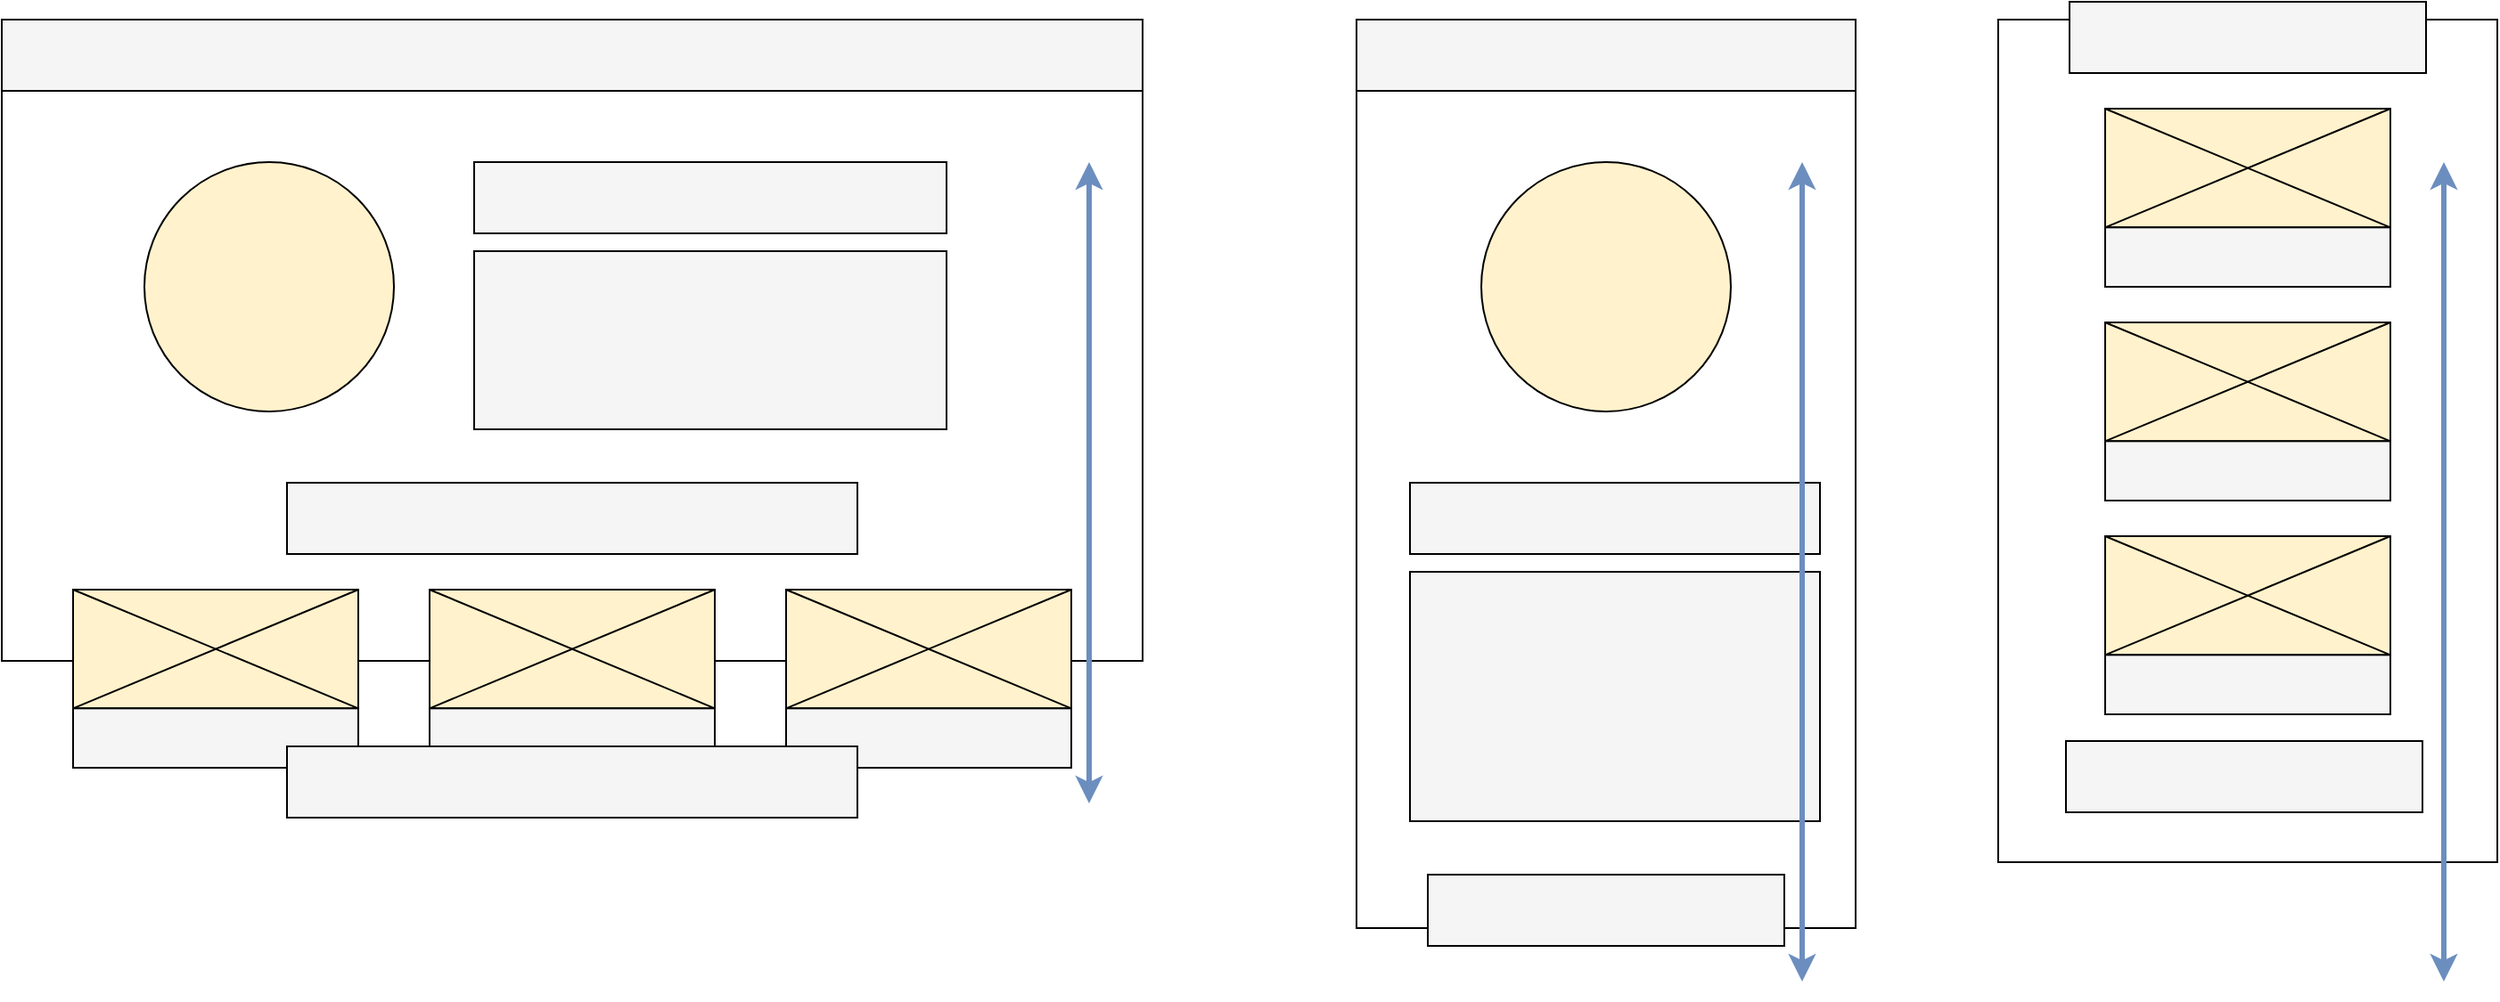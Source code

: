 <mxfile version="23.0.2" type="device" pages="4">
  <diagram name="Home" id="rgl8ufUij3wwAr2BmUFq">
    <mxGraphModel dx="1434" dy="836" grid="0" gridSize="10" guides="1" tooltips="1" connect="1" arrows="1" fold="1" page="0" pageScale="1" pageWidth="1169" pageHeight="827" math="0" shadow="0">
      <root>
        <mxCell id="0" />
        <mxCell id="1" parent="0" />
        <mxCell id="qqLGKBWdwm007KKXgvy--1" value="" style="rounded=0;whiteSpace=wrap;html=1;" vertex="1" parent="1">
          <mxGeometry x="80" y="40" width="640" height="360" as="geometry" />
        </mxCell>
        <mxCell id="qqLGKBWdwm007KKXgvy--6" value="" style="ellipse;whiteSpace=wrap;html=1;aspect=fixed;fillColor=#fff2cc;strokeColor=default;" vertex="1" parent="1">
          <mxGeometry x="160" y="120" width="140" height="140" as="geometry" />
        </mxCell>
        <mxCell id="qqLGKBWdwm007KKXgvy--8" value="" style="rounded=0;whiteSpace=wrap;html=1;fillColor=#f5f5f5;fontColor=#333333;strokeColor=default;" vertex="1" parent="1">
          <mxGeometry x="345" y="170" width="265" height="100" as="geometry" />
        </mxCell>
        <mxCell id="qqLGKBWdwm007KKXgvy--9" value="" style="rounded=0;whiteSpace=wrap;html=1;fillColor=#f5f5f5;fontColor=#333333;strokeColor=default;" vertex="1" parent="1">
          <mxGeometry x="345" y="120" width="265" height="40" as="geometry" />
        </mxCell>
        <mxCell id="qqLGKBWdwm007KKXgvy--15" value="" style="group" vertex="1" connectable="0" parent="1">
          <mxGeometry x="120" y="360" width="160" height="100" as="geometry" />
        </mxCell>
        <mxCell id="qqLGKBWdwm007KKXgvy--10" value="" style="group" vertex="1" connectable="0" parent="qqLGKBWdwm007KKXgvy--15">
          <mxGeometry width="160" height="66.667" as="geometry" />
        </mxCell>
        <mxCell id="qqLGKBWdwm007KKXgvy--11" value="" style="rounded=0;whiteSpace=wrap;html=1;fillColor=#fff2cc;strokeColor=default;" vertex="1" parent="qqLGKBWdwm007KKXgvy--10">
          <mxGeometry width="160" height="66.667" as="geometry" />
        </mxCell>
        <mxCell id="qqLGKBWdwm007KKXgvy--12" value="" style="endArrow=none;html=1;rounded=0;" edge="1" parent="qqLGKBWdwm007KKXgvy--10">
          <mxGeometry width="50" height="50" relative="1" as="geometry">
            <mxPoint y="66.667" as="sourcePoint" />
            <mxPoint x="160" as="targetPoint" />
          </mxGeometry>
        </mxCell>
        <mxCell id="qqLGKBWdwm007KKXgvy--13" value="" style="endArrow=none;html=1;rounded=0;" edge="1" parent="qqLGKBWdwm007KKXgvy--10">
          <mxGeometry width="50" height="50" relative="1" as="geometry">
            <mxPoint as="sourcePoint" />
            <mxPoint x="160" y="66.667" as="targetPoint" />
          </mxGeometry>
        </mxCell>
        <mxCell id="qqLGKBWdwm007KKXgvy--14" value="" style="rounded=0;whiteSpace=wrap;html=1;fillColor=#f5f5f5;fontColor=#333333;strokeColor=default;" vertex="1" parent="qqLGKBWdwm007KKXgvy--15">
          <mxGeometry y="66.667" width="160" height="33.333" as="geometry" />
        </mxCell>
        <mxCell id="qqLGKBWdwm007KKXgvy--16" value="" style="group" vertex="1" connectable="0" parent="1">
          <mxGeometry x="320" y="360" width="160" height="100" as="geometry" />
        </mxCell>
        <mxCell id="qqLGKBWdwm007KKXgvy--17" value="" style="group" vertex="1" connectable="0" parent="qqLGKBWdwm007KKXgvy--16">
          <mxGeometry width="160" height="66.667" as="geometry" />
        </mxCell>
        <mxCell id="qqLGKBWdwm007KKXgvy--18" value="" style="rounded=0;whiteSpace=wrap;html=1;fillColor=#fff2cc;strokeColor=default;" vertex="1" parent="qqLGKBWdwm007KKXgvy--17">
          <mxGeometry width="160" height="66.667" as="geometry" />
        </mxCell>
        <mxCell id="qqLGKBWdwm007KKXgvy--19" value="" style="endArrow=none;html=1;rounded=0;" edge="1" parent="qqLGKBWdwm007KKXgvy--17">
          <mxGeometry width="50" height="50" relative="1" as="geometry">
            <mxPoint y="66.667" as="sourcePoint" />
            <mxPoint x="160" as="targetPoint" />
          </mxGeometry>
        </mxCell>
        <mxCell id="qqLGKBWdwm007KKXgvy--20" value="" style="endArrow=none;html=1;rounded=0;" edge="1" parent="qqLGKBWdwm007KKXgvy--17">
          <mxGeometry width="50" height="50" relative="1" as="geometry">
            <mxPoint as="sourcePoint" />
            <mxPoint x="160" y="66.667" as="targetPoint" />
          </mxGeometry>
        </mxCell>
        <mxCell id="qqLGKBWdwm007KKXgvy--21" value="" style="rounded=0;whiteSpace=wrap;html=1;fillColor=#f5f5f5;fontColor=#333333;strokeColor=default;" vertex="1" parent="qqLGKBWdwm007KKXgvy--16">
          <mxGeometry y="66.667" width="160" height="33.333" as="geometry" />
        </mxCell>
        <mxCell id="qqLGKBWdwm007KKXgvy--22" value="" style="group" vertex="1" connectable="0" parent="1">
          <mxGeometry x="520" y="360" width="160" height="100" as="geometry" />
        </mxCell>
        <mxCell id="qqLGKBWdwm007KKXgvy--23" value="" style="group" vertex="1" connectable="0" parent="qqLGKBWdwm007KKXgvy--22">
          <mxGeometry width="160" height="66.667" as="geometry" />
        </mxCell>
        <mxCell id="qqLGKBWdwm007KKXgvy--24" value="" style="rounded=0;whiteSpace=wrap;html=1;fillColor=#fff2cc;strokeColor=default;" vertex="1" parent="qqLGKBWdwm007KKXgvy--23">
          <mxGeometry width="160" height="66.667" as="geometry" />
        </mxCell>
        <mxCell id="qqLGKBWdwm007KKXgvy--25" value="" style="endArrow=none;html=1;rounded=0;" edge="1" parent="qqLGKBWdwm007KKXgvy--23">
          <mxGeometry width="50" height="50" relative="1" as="geometry">
            <mxPoint y="66.667" as="sourcePoint" />
            <mxPoint x="160" as="targetPoint" />
          </mxGeometry>
        </mxCell>
        <mxCell id="qqLGKBWdwm007KKXgvy--26" value="" style="endArrow=none;html=1;rounded=0;" edge="1" parent="qqLGKBWdwm007KKXgvy--23">
          <mxGeometry width="50" height="50" relative="1" as="geometry">
            <mxPoint as="sourcePoint" />
            <mxPoint x="160" y="66.667" as="targetPoint" />
          </mxGeometry>
        </mxCell>
        <mxCell id="qqLGKBWdwm007KKXgvy--27" value="" style="rounded=0;whiteSpace=wrap;html=1;fillColor=#f5f5f5;fontColor=#333333;strokeColor=default;" vertex="1" parent="qqLGKBWdwm007KKXgvy--22">
          <mxGeometry y="66.667" width="160" height="33.333" as="geometry" />
        </mxCell>
        <mxCell id="qqLGKBWdwm007KKXgvy--28" value="" style="rounded=0;whiteSpace=wrap;html=1;fillColor=#f5f5f5;fontColor=#333333;strokeColor=default;" vertex="1" parent="1">
          <mxGeometry x="80" y="40" width="640" height="40" as="geometry" />
        </mxCell>
        <mxCell id="JnsY3XRmOZip7RWGj5CE-1" value="" style="rounded=0;whiteSpace=wrap;html=1;fillColor=#f5f5f5;fontColor=#333333;strokeColor=default;" vertex="1" parent="1">
          <mxGeometry x="840" y="40" width="280" height="40" as="geometry" />
        </mxCell>
        <mxCell id="JnsY3XRmOZip7RWGj5CE-2" value="" style="rounded=0;whiteSpace=wrap;html=1;" vertex="1" parent="1">
          <mxGeometry x="840" y="80" width="280" height="470" as="geometry" />
        </mxCell>
        <mxCell id="JnsY3XRmOZip7RWGj5CE-3" value="" style="ellipse;whiteSpace=wrap;html=1;aspect=fixed;fillColor=#fff2cc;strokeColor=default;" vertex="1" parent="1">
          <mxGeometry x="910" y="120" width="140" height="140" as="geometry" />
        </mxCell>
        <mxCell id="JnsY3XRmOZip7RWGj5CE-4" value="" style="rounded=0;whiteSpace=wrap;html=1;fillColor=#f5f5f5;fontColor=#333333;strokeColor=default;" vertex="1" parent="1">
          <mxGeometry x="870" y="350" width="230" height="140" as="geometry" />
        </mxCell>
        <mxCell id="JnsY3XRmOZip7RWGj5CE-5" value="" style="rounded=0;whiteSpace=wrap;html=1;fillColor=#f5f5f5;fontColor=#333333;strokeColor=default;" vertex="1" parent="1">
          <mxGeometry x="870" y="300" width="230" height="40" as="geometry" />
        </mxCell>
        <mxCell id="upsQFDcetkco1798Moxa-1" value="" style="rounded=0;whiteSpace=wrap;html=1;fillColor=#f5f5f5;fontColor=#333333;strokeColor=default;" vertex="1" parent="1">
          <mxGeometry x="240" y="300" width="320" height="40" as="geometry" />
        </mxCell>
        <mxCell id="cgk91giQgIbzmtQcjHrw-1" value="" style="rounded=0;whiteSpace=wrap;html=1;fillColor=#f5f5f5;fontColor=#333333;strokeColor=default;" vertex="1" parent="1">
          <mxGeometry x="880" y="520" width="200" height="40" as="geometry" />
        </mxCell>
        <mxCell id="cgk91giQgIbzmtQcjHrw-15" value="" style="rounded=0;whiteSpace=wrap;html=1;" vertex="1" parent="1">
          <mxGeometry x="1200" y="40" width="280" height="473" as="geometry" />
        </mxCell>
        <mxCell id="cgk91giQgIbzmtQcjHrw-20" value="" style="group" vertex="1" connectable="0" parent="1">
          <mxGeometry x="1260" y="90" width="160" height="100" as="geometry" />
        </mxCell>
        <mxCell id="cgk91giQgIbzmtQcjHrw-21" value="" style="group" vertex="1" connectable="0" parent="cgk91giQgIbzmtQcjHrw-20">
          <mxGeometry width="160" height="66.667" as="geometry" />
        </mxCell>
        <mxCell id="cgk91giQgIbzmtQcjHrw-22" value="" style="rounded=0;whiteSpace=wrap;html=1;fillColor=#fff2cc;strokeColor=default;" vertex="1" parent="cgk91giQgIbzmtQcjHrw-21">
          <mxGeometry width="160" height="66.667" as="geometry" />
        </mxCell>
        <mxCell id="cgk91giQgIbzmtQcjHrw-23" value="" style="endArrow=none;html=1;rounded=0;" edge="1" parent="cgk91giQgIbzmtQcjHrw-21">
          <mxGeometry width="50" height="50" relative="1" as="geometry">
            <mxPoint y="66.667" as="sourcePoint" />
            <mxPoint x="160" as="targetPoint" />
          </mxGeometry>
        </mxCell>
        <mxCell id="cgk91giQgIbzmtQcjHrw-24" value="" style="endArrow=none;html=1;rounded=0;" edge="1" parent="cgk91giQgIbzmtQcjHrw-21">
          <mxGeometry width="50" height="50" relative="1" as="geometry">
            <mxPoint as="sourcePoint" />
            <mxPoint x="160" y="66.667" as="targetPoint" />
          </mxGeometry>
        </mxCell>
        <mxCell id="cgk91giQgIbzmtQcjHrw-25" value="" style="rounded=0;whiteSpace=wrap;html=1;fillColor=#f5f5f5;fontColor=#333333;strokeColor=default;" vertex="1" parent="cgk91giQgIbzmtQcjHrw-20">
          <mxGeometry y="66.667" width="160" height="33.333" as="geometry" />
        </mxCell>
        <mxCell id="cgk91giQgIbzmtQcjHrw-26" value="" style="rounded=0;whiteSpace=wrap;html=1;fillColor=#f5f5f5;fontColor=#333333;strokeColor=default;" vertex="1" parent="1">
          <mxGeometry x="1240" y="30" width="200" height="40" as="geometry" />
        </mxCell>
        <mxCell id="cgk91giQgIbzmtQcjHrw-27" value="" style="group" vertex="1" connectable="0" parent="1">
          <mxGeometry x="1260" y="210" width="160" height="100" as="geometry" />
        </mxCell>
        <mxCell id="cgk91giQgIbzmtQcjHrw-28" value="" style="group" vertex="1" connectable="0" parent="cgk91giQgIbzmtQcjHrw-27">
          <mxGeometry width="160" height="66.667" as="geometry" />
        </mxCell>
        <mxCell id="cgk91giQgIbzmtQcjHrw-29" value="" style="rounded=0;whiteSpace=wrap;html=1;fillColor=#fff2cc;strokeColor=default;" vertex="1" parent="cgk91giQgIbzmtQcjHrw-28">
          <mxGeometry width="160" height="66.667" as="geometry" />
        </mxCell>
        <mxCell id="cgk91giQgIbzmtQcjHrw-30" value="" style="endArrow=none;html=1;rounded=0;" edge="1" parent="cgk91giQgIbzmtQcjHrw-28">
          <mxGeometry width="50" height="50" relative="1" as="geometry">
            <mxPoint y="66.667" as="sourcePoint" />
            <mxPoint x="160" as="targetPoint" />
          </mxGeometry>
        </mxCell>
        <mxCell id="cgk91giQgIbzmtQcjHrw-31" value="" style="endArrow=none;html=1;rounded=0;" edge="1" parent="cgk91giQgIbzmtQcjHrw-28">
          <mxGeometry width="50" height="50" relative="1" as="geometry">
            <mxPoint as="sourcePoint" />
            <mxPoint x="160" y="66.667" as="targetPoint" />
          </mxGeometry>
        </mxCell>
        <mxCell id="cgk91giQgIbzmtQcjHrw-32" value="" style="rounded=0;whiteSpace=wrap;html=1;fillColor=#f5f5f5;fontColor=#333333;strokeColor=default;" vertex="1" parent="cgk91giQgIbzmtQcjHrw-27">
          <mxGeometry y="66.667" width="160" height="33.333" as="geometry" />
        </mxCell>
        <mxCell id="cgk91giQgIbzmtQcjHrw-33" value="" style="group" vertex="1" connectable="0" parent="1">
          <mxGeometry x="1260" y="330" width="160" height="100" as="geometry" />
        </mxCell>
        <mxCell id="cgk91giQgIbzmtQcjHrw-34" value="" style="group" vertex="1" connectable="0" parent="cgk91giQgIbzmtQcjHrw-33">
          <mxGeometry width="160" height="66.667" as="geometry" />
        </mxCell>
        <mxCell id="cgk91giQgIbzmtQcjHrw-35" value="" style="rounded=0;whiteSpace=wrap;html=1;fillColor=#fff2cc;strokeColor=default;" vertex="1" parent="cgk91giQgIbzmtQcjHrw-34">
          <mxGeometry width="160" height="66.667" as="geometry" />
        </mxCell>
        <mxCell id="cgk91giQgIbzmtQcjHrw-36" value="" style="endArrow=none;html=1;rounded=0;" edge="1" parent="cgk91giQgIbzmtQcjHrw-34">
          <mxGeometry width="50" height="50" relative="1" as="geometry">
            <mxPoint y="66.667" as="sourcePoint" />
            <mxPoint x="160" as="targetPoint" />
          </mxGeometry>
        </mxCell>
        <mxCell id="cgk91giQgIbzmtQcjHrw-37" value="" style="endArrow=none;html=1;rounded=0;" edge="1" parent="cgk91giQgIbzmtQcjHrw-34">
          <mxGeometry width="50" height="50" relative="1" as="geometry">
            <mxPoint as="sourcePoint" />
            <mxPoint x="160" y="66.667" as="targetPoint" />
          </mxGeometry>
        </mxCell>
        <mxCell id="cgk91giQgIbzmtQcjHrw-38" value="" style="rounded=0;whiteSpace=wrap;html=1;fillColor=#f5f5f5;fontColor=#333333;strokeColor=default;" vertex="1" parent="cgk91giQgIbzmtQcjHrw-33">
          <mxGeometry y="66.667" width="160" height="33.333" as="geometry" />
        </mxCell>
        <mxCell id="cgk91giQgIbzmtQcjHrw-40" value="" style="endArrow=classic;startArrow=classic;html=1;rounded=0;fillColor=#dae8fc;strokeColor=#6c8ebf;strokeWidth=3;" edge="1" parent="1">
          <mxGeometry width="50" height="50" relative="1" as="geometry">
            <mxPoint x="1090" y="580" as="sourcePoint" />
            <mxPoint x="1090" y="120" as="targetPoint" />
          </mxGeometry>
        </mxCell>
        <mxCell id="cgk91giQgIbzmtQcjHrw-41" value="" style="endArrow=classic;startArrow=classic;html=1;rounded=0;fillColor=#dae8fc;strokeColor=#6c8ebf;strokeWidth=3;" edge="1" parent="1">
          <mxGeometry width="50" height="50" relative="1" as="geometry">
            <mxPoint x="1450" y="580" as="sourcePoint" />
            <mxPoint x="1450" y="120" as="targetPoint" />
          </mxGeometry>
        </mxCell>
        <mxCell id="cgk91giQgIbzmtQcjHrw-42" value="" style="endArrow=classic;startArrow=classic;html=1;rounded=0;fillColor=#dae8fc;strokeColor=#6c8ebf;strokeWidth=3;" edge="1" parent="1">
          <mxGeometry width="50" height="50" relative="1" as="geometry">
            <mxPoint x="690" y="480" as="sourcePoint" />
            <mxPoint x="690" y="120" as="targetPoint" />
          </mxGeometry>
        </mxCell>
        <mxCell id="RhrQ7w8OhS_4I2qzjwRi-1" value="" style="rounded=0;whiteSpace=wrap;html=1;fillColor=#f5f5f5;fontColor=#333333;strokeColor=default;" vertex="1" parent="1">
          <mxGeometry x="240" y="448" width="320" height="40" as="geometry" />
        </mxCell>
        <mxCell id="RhrQ7w8OhS_4I2qzjwRi-3" value="" style="rounded=0;whiteSpace=wrap;html=1;fillColor=#f5f5f5;fontColor=#333333;strokeColor=default;" vertex="1" parent="1">
          <mxGeometry x="1238" y="445" width="200" height="40" as="geometry" />
        </mxCell>
      </root>
    </mxGraphModel>
  </diagram>
  <diagram id="OV8vgC-9E3MYL21c3BR3" name="Projects">
    <mxGraphModel dx="1434" dy="836" grid="0" gridSize="10" guides="1" tooltips="1" connect="1" arrows="1" fold="1" page="1" pageScale="1" pageWidth="1169" pageHeight="827" math="0" shadow="0">
      <root>
        <mxCell id="0" />
        <mxCell id="1" parent="0" />
        <mxCell id="Wci3CiGm1xmGibPQf-Mp-1" value="" style="rounded=0;whiteSpace=wrap;html=1;" vertex="1" parent="1">
          <mxGeometry x="80" y="120" width="640" height="360" as="geometry" />
        </mxCell>
        <mxCell id="Wci3CiGm1xmGibPQf-Mp-23" value="" style="rounded=0;whiteSpace=wrap;html=1;fillColor=#f5f5f5;fontColor=#333333;strokeColor=default;" vertex="1" parent="1">
          <mxGeometry x="80" y="120" width="640" height="40" as="geometry" />
        </mxCell>
        <mxCell id="4gytuEafdw4eIJh5fJrU-1" value="" style="group" vertex="1" connectable="0" parent="1">
          <mxGeometry x="120" y="250" width="160" height="100" as="geometry" />
        </mxCell>
        <mxCell id="4gytuEafdw4eIJh5fJrU-2" value="" style="group" vertex="1" connectable="0" parent="4gytuEafdw4eIJh5fJrU-1">
          <mxGeometry width="160" height="66.667" as="geometry" />
        </mxCell>
        <mxCell id="4gytuEafdw4eIJh5fJrU-3" value="" style="rounded=0;whiteSpace=wrap;html=1;fillColor=#fff2cc;strokeColor=default;" vertex="1" parent="4gytuEafdw4eIJh5fJrU-2">
          <mxGeometry width="160" height="66.667" as="geometry" />
        </mxCell>
        <mxCell id="4gytuEafdw4eIJh5fJrU-4" value="" style="endArrow=none;html=1;rounded=0;" edge="1" parent="4gytuEafdw4eIJh5fJrU-2">
          <mxGeometry width="50" height="50" relative="1" as="geometry">
            <mxPoint y="66.667" as="sourcePoint" />
            <mxPoint x="160" as="targetPoint" />
          </mxGeometry>
        </mxCell>
        <mxCell id="4gytuEafdw4eIJh5fJrU-5" value="" style="endArrow=none;html=1;rounded=0;" edge="1" parent="4gytuEafdw4eIJh5fJrU-2">
          <mxGeometry width="50" height="50" relative="1" as="geometry">
            <mxPoint as="sourcePoint" />
            <mxPoint x="160" y="66.667" as="targetPoint" />
          </mxGeometry>
        </mxCell>
        <mxCell id="4gytuEafdw4eIJh5fJrU-6" value="" style="rounded=0;whiteSpace=wrap;html=1;fillColor=#f5f5f5;fontColor=#333333;strokeColor=default;" vertex="1" parent="4gytuEafdw4eIJh5fJrU-1">
          <mxGeometry y="66.667" width="160" height="33.333" as="geometry" />
        </mxCell>
        <mxCell id="4gytuEafdw4eIJh5fJrU-7" value="" style="group" vertex="1" connectable="0" parent="1">
          <mxGeometry x="320" y="250" width="160" height="100" as="geometry" />
        </mxCell>
        <mxCell id="4gytuEafdw4eIJh5fJrU-8" value="" style="group" vertex="1" connectable="0" parent="4gytuEafdw4eIJh5fJrU-7">
          <mxGeometry width="160" height="66.667" as="geometry" />
        </mxCell>
        <mxCell id="4gytuEafdw4eIJh5fJrU-9" value="" style="rounded=0;whiteSpace=wrap;html=1;fillColor=#fff2cc;strokeColor=default;" vertex="1" parent="4gytuEafdw4eIJh5fJrU-8">
          <mxGeometry width="160" height="66.667" as="geometry" />
        </mxCell>
        <mxCell id="4gytuEafdw4eIJh5fJrU-10" value="" style="endArrow=none;html=1;rounded=0;" edge="1" parent="4gytuEafdw4eIJh5fJrU-8">
          <mxGeometry width="50" height="50" relative="1" as="geometry">
            <mxPoint y="66.667" as="sourcePoint" />
            <mxPoint x="160" as="targetPoint" />
          </mxGeometry>
        </mxCell>
        <mxCell id="4gytuEafdw4eIJh5fJrU-11" value="" style="endArrow=none;html=1;rounded=0;" edge="1" parent="4gytuEafdw4eIJh5fJrU-8">
          <mxGeometry width="50" height="50" relative="1" as="geometry">
            <mxPoint as="sourcePoint" />
            <mxPoint x="160" y="66.667" as="targetPoint" />
          </mxGeometry>
        </mxCell>
        <mxCell id="4gytuEafdw4eIJh5fJrU-12" value="" style="rounded=0;whiteSpace=wrap;html=1;fillColor=#f5f5f5;fontColor=#333333;strokeColor=default;" vertex="1" parent="4gytuEafdw4eIJh5fJrU-7">
          <mxGeometry y="66.667" width="160" height="33.333" as="geometry" />
        </mxCell>
        <mxCell id="4gytuEafdw4eIJh5fJrU-13" value="" style="group" vertex="1" connectable="0" parent="1">
          <mxGeometry x="520" y="250" width="160" height="100" as="geometry" />
        </mxCell>
        <mxCell id="4gytuEafdw4eIJh5fJrU-14" value="" style="group" vertex="1" connectable="0" parent="4gytuEafdw4eIJh5fJrU-13">
          <mxGeometry width="160" height="66.667" as="geometry" />
        </mxCell>
        <mxCell id="4gytuEafdw4eIJh5fJrU-15" value="" style="rounded=0;whiteSpace=wrap;html=1;fillColor=#fff2cc;strokeColor=default;" vertex="1" parent="4gytuEafdw4eIJh5fJrU-14">
          <mxGeometry width="160" height="66.667" as="geometry" />
        </mxCell>
        <mxCell id="4gytuEafdw4eIJh5fJrU-16" value="" style="endArrow=none;html=1;rounded=0;" edge="1" parent="4gytuEafdw4eIJh5fJrU-14">
          <mxGeometry width="50" height="50" relative="1" as="geometry">
            <mxPoint y="66.667" as="sourcePoint" />
            <mxPoint x="160" as="targetPoint" />
          </mxGeometry>
        </mxCell>
        <mxCell id="4gytuEafdw4eIJh5fJrU-17" value="" style="endArrow=none;html=1;rounded=0;" edge="1" parent="4gytuEafdw4eIJh5fJrU-14">
          <mxGeometry width="50" height="50" relative="1" as="geometry">
            <mxPoint as="sourcePoint" />
            <mxPoint x="160" y="66.667" as="targetPoint" />
          </mxGeometry>
        </mxCell>
        <mxCell id="4gytuEafdw4eIJh5fJrU-18" value="" style="rounded=0;whiteSpace=wrap;html=1;fillColor=#f5f5f5;fontColor=#333333;strokeColor=default;" vertex="1" parent="4gytuEafdw4eIJh5fJrU-13">
          <mxGeometry y="66.667" width="160" height="33.333" as="geometry" />
        </mxCell>
        <mxCell id="4gytuEafdw4eIJh5fJrU-19" value="" style="group" vertex="1" connectable="0" parent="1">
          <mxGeometry x="120" y="390" width="160" height="100" as="geometry" />
        </mxCell>
        <mxCell id="4gytuEafdw4eIJh5fJrU-20" value="" style="group" vertex="1" connectable="0" parent="4gytuEafdw4eIJh5fJrU-19">
          <mxGeometry width="160" height="66.667" as="geometry" />
        </mxCell>
        <mxCell id="4gytuEafdw4eIJh5fJrU-21" value="" style="rounded=0;whiteSpace=wrap;html=1;fillColor=#fff2cc;strokeColor=default;" vertex="1" parent="4gytuEafdw4eIJh5fJrU-20">
          <mxGeometry width="160" height="66.667" as="geometry" />
        </mxCell>
        <mxCell id="4gytuEafdw4eIJh5fJrU-22" value="" style="endArrow=none;html=1;rounded=0;" edge="1" parent="4gytuEafdw4eIJh5fJrU-20">
          <mxGeometry width="50" height="50" relative="1" as="geometry">
            <mxPoint y="66.667" as="sourcePoint" />
            <mxPoint x="160" as="targetPoint" />
          </mxGeometry>
        </mxCell>
        <mxCell id="4gytuEafdw4eIJh5fJrU-23" value="" style="endArrow=none;html=1;rounded=0;" edge="1" parent="4gytuEafdw4eIJh5fJrU-20">
          <mxGeometry width="50" height="50" relative="1" as="geometry">
            <mxPoint as="sourcePoint" />
            <mxPoint x="160" y="66.667" as="targetPoint" />
          </mxGeometry>
        </mxCell>
        <mxCell id="4gytuEafdw4eIJh5fJrU-24" value="" style="rounded=0;whiteSpace=wrap;html=1;fillColor=#f5f5f5;fontColor=#333333;strokeColor=default;" vertex="1" parent="4gytuEafdw4eIJh5fJrU-19">
          <mxGeometry y="66.667" width="160" height="33.333" as="geometry" />
        </mxCell>
        <mxCell id="4gytuEafdw4eIJh5fJrU-25" value="" style="group" vertex="1" connectable="0" parent="1">
          <mxGeometry x="320" y="390" width="160" height="100" as="geometry" />
        </mxCell>
        <mxCell id="4gytuEafdw4eIJh5fJrU-26" value="" style="group" vertex="1" connectable="0" parent="4gytuEafdw4eIJh5fJrU-25">
          <mxGeometry width="160" height="66.667" as="geometry" />
        </mxCell>
        <mxCell id="4gytuEafdw4eIJh5fJrU-27" value="" style="rounded=0;whiteSpace=wrap;html=1;fillColor=#fff2cc;strokeColor=default;" vertex="1" parent="4gytuEafdw4eIJh5fJrU-26">
          <mxGeometry width="160" height="66.667" as="geometry" />
        </mxCell>
        <mxCell id="4gytuEafdw4eIJh5fJrU-28" value="" style="endArrow=none;html=1;rounded=0;" edge="1" parent="4gytuEafdw4eIJh5fJrU-26">
          <mxGeometry width="50" height="50" relative="1" as="geometry">
            <mxPoint y="66.667" as="sourcePoint" />
            <mxPoint x="160" as="targetPoint" />
          </mxGeometry>
        </mxCell>
        <mxCell id="4gytuEafdw4eIJh5fJrU-29" value="" style="endArrow=none;html=1;rounded=0;" edge="1" parent="4gytuEafdw4eIJh5fJrU-26">
          <mxGeometry width="50" height="50" relative="1" as="geometry">
            <mxPoint as="sourcePoint" />
            <mxPoint x="160" y="66.667" as="targetPoint" />
          </mxGeometry>
        </mxCell>
        <mxCell id="4gytuEafdw4eIJh5fJrU-30" value="" style="rounded=0;whiteSpace=wrap;html=1;fillColor=#f5f5f5;fontColor=#333333;strokeColor=default;" vertex="1" parent="4gytuEafdw4eIJh5fJrU-25">
          <mxGeometry y="66.667" width="160" height="33.333" as="geometry" />
        </mxCell>
        <mxCell id="4gytuEafdw4eIJh5fJrU-31" value="" style="group" vertex="1" connectable="0" parent="1">
          <mxGeometry x="520" y="390" width="160" height="100" as="geometry" />
        </mxCell>
        <mxCell id="4gytuEafdw4eIJh5fJrU-32" value="" style="group" vertex="1" connectable="0" parent="4gytuEafdw4eIJh5fJrU-31">
          <mxGeometry width="160" height="66.667" as="geometry" />
        </mxCell>
        <mxCell id="4gytuEafdw4eIJh5fJrU-33" value="" style="rounded=0;whiteSpace=wrap;html=1;fillColor=#fff2cc;strokeColor=default;" vertex="1" parent="4gytuEafdw4eIJh5fJrU-32">
          <mxGeometry width="160" height="66.667" as="geometry" />
        </mxCell>
        <mxCell id="4gytuEafdw4eIJh5fJrU-34" value="" style="endArrow=none;html=1;rounded=0;" edge="1" parent="4gytuEafdw4eIJh5fJrU-32">
          <mxGeometry width="50" height="50" relative="1" as="geometry">
            <mxPoint y="66.667" as="sourcePoint" />
            <mxPoint x="160" as="targetPoint" />
          </mxGeometry>
        </mxCell>
        <mxCell id="4gytuEafdw4eIJh5fJrU-35" value="" style="endArrow=none;html=1;rounded=0;" edge="1" parent="4gytuEafdw4eIJh5fJrU-32">
          <mxGeometry width="50" height="50" relative="1" as="geometry">
            <mxPoint as="sourcePoint" />
            <mxPoint x="160" y="66.667" as="targetPoint" />
          </mxGeometry>
        </mxCell>
        <mxCell id="4gytuEafdw4eIJh5fJrU-36" value="" style="rounded=0;whiteSpace=wrap;html=1;fillColor=#f5f5f5;fontColor=#333333;strokeColor=default;" vertex="1" parent="4gytuEafdw4eIJh5fJrU-31">
          <mxGeometry y="66.667" width="160" height="33.333" as="geometry" />
        </mxCell>
        <mxCell id="4gytuEafdw4eIJh5fJrU-37" value="" style="rounded=0;whiteSpace=wrap;html=1;fillColor=#f5f5f5;fontColor=#333333;strokeColor=default;" vertex="1" parent="1">
          <mxGeometry x="240" y="180" width="320" height="40" as="geometry" />
        </mxCell>
        <mxCell id="PU-30czxZWV6hY45WK5M-1" value="" style="endArrow=classic;startArrow=classic;html=1;rounded=0;fillColor=#dae8fc;strokeColor=#6c8ebf;strokeWidth=3;" edge="1" parent="1">
          <mxGeometry width="50" height="50" relative="1" as="geometry">
            <mxPoint x="690" y="520" as="sourcePoint" />
            <mxPoint x="690" y="180" as="targetPoint" />
          </mxGeometry>
        </mxCell>
        <mxCell id="s9hv3354p3Cu9Nluo98H-1" value="" style="rounded=0;whiteSpace=wrap;html=1;fillColor=#f5f5f5;fontColor=#333333;strokeColor=default;" vertex="1" parent="1">
          <mxGeometry x="840" y="120" width="280" height="40" as="geometry" />
        </mxCell>
        <mxCell id="s9hv3354p3Cu9Nluo98H-2" value="" style="rounded=0;whiteSpace=wrap;html=1;" vertex="1" parent="1">
          <mxGeometry x="840" y="160" width="280" height="470" as="geometry" />
        </mxCell>
        <mxCell id="s9hv3354p3Cu9Nluo98H-6" value="" style="rounded=0;whiteSpace=wrap;html=1;fillColor=#f5f5f5;fontColor=#333333;strokeColor=default;" vertex="1" parent="1">
          <mxGeometry x="880" y="190" width="200" height="40" as="geometry" />
        </mxCell>
        <mxCell id="s9hv3354p3Cu9Nluo98H-27" value="" style="endArrow=classic;startArrow=classic;html=1;rounded=0;fillColor=#dae8fc;strokeColor=#6c8ebf;strokeWidth=3;" edge="1" parent="1">
          <mxGeometry width="50" height="50" relative="1" as="geometry">
            <mxPoint x="1090" y="660" as="sourcePoint" />
            <mxPoint x="1090" y="200" as="targetPoint" />
          </mxGeometry>
        </mxCell>
        <mxCell id="s9hv3354p3Cu9Nluo98H-29" value="" style="group" vertex="1" connectable="0" parent="1">
          <mxGeometry x="900" y="250" width="160" height="100" as="geometry" />
        </mxCell>
        <mxCell id="s9hv3354p3Cu9Nluo98H-30" value="" style="group" vertex="1" connectable="0" parent="s9hv3354p3Cu9Nluo98H-29">
          <mxGeometry width="160" height="66.667" as="geometry" />
        </mxCell>
        <mxCell id="s9hv3354p3Cu9Nluo98H-31" value="" style="rounded=0;whiteSpace=wrap;html=1;fillColor=#fff2cc;strokeColor=default;" vertex="1" parent="s9hv3354p3Cu9Nluo98H-30">
          <mxGeometry width="160" height="66.667" as="geometry" />
        </mxCell>
        <mxCell id="s9hv3354p3Cu9Nluo98H-32" value="" style="endArrow=none;html=1;rounded=0;" edge="1" parent="s9hv3354p3Cu9Nluo98H-30">
          <mxGeometry width="50" height="50" relative="1" as="geometry">
            <mxPoint y="66.667" as="sourcePoint" />
            <mxPoint x="160" as="targetPoint" />
          </mxGeometry>
        </mxCell>
        <mxCell id="s9hv3354p3Cu9Nluo98H-33" value="" style="endArrow=none;html=1;rounded=0;" edge="1" parent="s9hv3354p3Cu9Nluo98H-30">
          <mxGeometry width="50" height="50" relative="1" as="geometry">
            <mxPoint as="sourcePoint" />
            <mxPoint x="160" y="66.667" as="targetPoint" />
          </mxGeometry>
        </mxCell>
        <mxCell id="s9hv3354p3Cu9Nluo98H-34" value="" style="rounded=0;whiteSpace=wrap;html=1;fillColor=#f5f5f5;fontColor=#333333;strokeColor=default;" vertex="1" parent="s9hv3354p3Cu9Nluo98H-29">
          <mxGeometry y="66.667" width="160" height="33.333" as="geometry" />
        </mxCell>
        <mxCell id="s9hv3354p3Cu9Nluo98H-35" value="" style="group" vertex="1" connectable="0" parent="1">
          <mxGeometry x="900" y="370" width="160" height="100" as="geometry" />
        </mxCell>
        <mxCell id="s9hv3354p3Cu9Nluo98H-36" value="" style="group" vertex="1" connectable="0" parent="s9hv3354p3Cu9Nluo98H-35">
          <mxGeometry width="160" height="66.667" as="geometry" />
        </mxCell>
        <mxCell id="s9hv3354p3Cu9Nluo98H-37" value="" style="rounded=0;whiteSpace=wrap;html=1;fillColor=#fff2cc;strokeColor=default;" vertex="1" parent="s9hv3354p3Cu9Nluo98H-36">
          <mxGeometry width="160" height="66.667" as="geometry" />
        </mxCell>
        <mxCell id="s9hv3354p3Cu9Nluo98H-38" value="" style="endArrow=none;html=1;rounded=0;" edge="1" parent="s9hv3354p3Cu9Nluo98H-36">
          <mxGeometry width="50" height="50" relative="1" as="geometry">
            <mxPoint y="66.667" as="sourcePoint" />
            <mxPoint x="160" as="targetPoint" />
          </mxGeometry>
        </mxCell>
        <mxCell id="s9hv3354p3Cu9Nluo98H-39" value="" style="endArrow=none;html=1;rounded=0;" edge="1" parent="s9hv3354p3Cu9Nluo98H-36">
          <mxGeometry width="50" height="50" relative="1" as="geometry">
            <mxPoint as="sourcePoint" />
            <mxPoint x="160" y="66.667" as="targetPoint" />
          </mxGeometry>
        </mxCell>
        <mxCell id="s9hv3354p3Cu9Nluo98H-40" value="" style="rounded=0;whiteSpace=wrap;html=1;fillColor=#f5f5f5;fontColor=#333333;strokeColor=default;" vertex="1" parent="s9hv3354p3Cu9Nluo98H-35">
          <mxGeometry y="66.667" width="160" height="33.333" as="geometry" />
        </mxCell>
        <mxCell id="s9hv3354p3Cu9Nluo98H-41" value="" style="group" vertex="1" connectable="0" parent="1">
          <mxGeometry x="900" y="490" width="160" height="100" as="geometry" />
        </mxCell>
        <mxCell id="s9hv3354p3Cu9Nluo98H-42" value="" style="group" vertex="1" connectable="0" parent="s9hv3354p3Cu9Nluo98H-41">
          <mxGeometry width="160" height="66.667" as="geometry" />
        </mxCell>
        <mxCell id="s9hv3354p3Cu9Nluo98H-43" value="" style="rounded=0;whiteSpace=wrap;html=1;fillColor=#fff2cc;strokeColor=default;" vertex="1" parent="s9hv3354p3Cu9Nluo98H-42">
          <mxGeometry width="160" height="66.667" as="geometry" />
        </mxCell>
        <mxCell id="s9hv3354p3Cu9Nluo98H-44" value="" style="endArrow=none;html=1;rounded=0;" edge="1" parent="s9hv3354p3Cu9Nluo98H-42">
          <mxGeometry width="50" height="50" relative="1" as="geometry">
            <mxPoint y="66.667" as="sourcePoint" />
            <mxPoint x="160" as="targetPoint" />
          </mxGeometry>
        </mxCell>
        <mxCell id="s9hv3354p3Cu9Nluo98H-45" value="" style="endArrow=none;html=1;rounded=0;" edge="1" parent="s9hv3354p3Cu9Nluo98H-42">
          <mxGeometry width="50" height="50" relative="1" as="geometry">
            <mxPoint as="sourcePoint" />
            <mxPoint x="160" y="66.667" as="targetPoint" />
          </mxGeometry>
        </mxCell>
        <mxCell id="s9hv3354p3Cu9Nluo98H-46" value="" style="rounded=0;whiteSpace=wrap;html=1;fillColor=#f5f5f5;fontColor=#333333;strokeColor=default;" vertex="1" parent="s9hv3354p3Cu9Nluo98H-41">
          <mxGeometry y="66.667" width="160" height="33.333" as="geometry" />
        </mxCell>
        <mxCell id="s9hv3354p3Cu9Nluo98H-48" value="" style="group" vertex="1" connectable="0" parent="1">
          <mxGeometry x="900" y="610" width="160" height="100" as="geometry" />
        </mxCell>
        <mxCell id="s9hv3354p3Cu9Nluo98H-49" value="" style="group" vertex="1" connectable="0" parent="s9hv3354p3Cu9Nluo98H-48">
          <mxGeometry width="160" height="66.667" as="geometry" />
        </mxCell>
        <mxCell id="s9hv3354p3Cu9Nluo98H-50" value="" style="rounded=0;whiteSpace=wrap;html=1;fillColor=#fff2cc;strokeColor=default;" vertex="1" parent="s9hv3354p3Cu9Nluo98H-49">
          <mxGeometry width="160" height="66.667" as="geometry" />
        </mxCell>
        <mxCell id="s9hv3354p3Cu9Nluo98H-51" value="" style="endArrow=none;html=1;rounded=0;" edge="1" parent="s9hv3354p3Cu9Nluo98H-49">
          <mxGeometry width="50" height="50" relative="1" as="geometry">
            <mxPoint y="66.667" as="sourcePoint" />
            <mxPoint x="160" as="targetPoint" />
          </mxGeometry>
        </mxCell>
        <mxCell id="s9hv3354p3Cu9Nluo98H-52" value="" style="endArrow=none;html=1;rounded=0;" edge="1" parent="s9hv3354p3Cu9Nluo98H-49">
          <mxGeometry width="50" height="50" relative="1" as="geometry">
            <mxPoint as="sourcePoint" />
            <mxPoint x="160" y="66.667" as="targetPoint" />
          </mxGeometry>
        </mxCell>
        <mxCell id="s9hv3354p3Cu9Nluo98H-53" value="" style="rounded=0;whiteSpace=wrap;html=1;fillColor=#f5f5f5;fontColor=#333333;strokeColor=default;" vertex="1" parent="s9hv3354p3Cu9Nluo98H-48">
          <mxGeometry y="66.667" width="160" height="33.333" as="geometry" />
        </mxCell>
      </root>
    </mxGraphModel>
  </diagram>
  <diagram id="g-hUSwDCYcYAp4xhx11g" name="ProjectPage">
    <mxGraphModel dx="1434" dy="836" grid="0" gridSize="10" guides="1" tooltips="1" connect="1" arrows="1" fold="1" page="1" pageScale="1" pageWidth="1169" pageHeight="827" math="0" shadow="0">
      <root>
        <mxCell id="0" />
        <mxCell id="1" parent="0" />
        <mxCell id="xe9CzU4x-UxWGMqiIaLn-1" value="" style="rounded=0;whiteSpace=wrap;html=1;" vertex="1" parent="1">
          <mxGeometry x="80" y="40" width="640" height="530" as="geometry" />
        </mxCell>
        <mxCell id="xe9CzU4x-UxWGMqiIaLn-3" value="" style="rounded=0;whiteSpace=wrap;html=1;fillColor=#f5f5f5;fontColor=#333333;strokeColor=default;" vertex="1" parent="1">
          <mxGeometry x="130" y="180" width="460" height="100" as="geometry" />
        </mxCell>
        <mxCell id="xe9CzU4x-UxWGMqiIaLn-4" value="" style="rounded=0;whiteSpace=wrap;html=1;fillColor=#f5f5f5;fontColor=#333333;strokeColor=default;" vertex="1" parent="1">
          <mxGeometry x="130" y="120" width="265" height="40" as="geometry" />
        </mxCell>
        <mxCell id="xe9CzU4x-UxWGMqiIaLn-23" value="" style="rounded=0;whiteSpace=wrap;html=1;fillColor=#f5f5f5;fontColor=#333333;strokeColor=default;" vertex="1" parent="1">
          <mxGeometry x="80" y="40" width="640" height="40" as="geometry" />
        </mxCell>
        <mxCell id="Vk7-_-ntPsNYLx4VJYSH-1" value="" style="group" vertex="1" connectable="0" parent="1">
          <mxGeometry x="200" y="300" width="320" height="120" as="geometry" />
        </mxCell>
        <mxCell id="Vk7-_-ntPsNYLx4VJYSH-2" value="" style="rounded=0;whiteSpace=wrap;html=1;fillColor=#fff2cc;strokeColor=default;" vertex="1" parent="Vk7-_-ntPsNYLx4VJYSH-1">
          <mxGeometry width="320" height="120" as="geometry" />
        </mxCell>
        <mxCell id="Vk7-_-ntPsNYLx4VJYSH-3" value="" style="endArrow=none;html=1;rounded=0;" edge="1" parent="Vk7-_-ntPsNYLx4VJYSH-1">
          <mxGeometry width="50" height="50" relative="1" as="geometry">
            <mxPoint y="120" as="sourcePoint" />
            <mxPoint x="320" as="targetPoint" />
          </mxGeometry>
        </mxCell>
        <mxCell id="Vk7-_-ntPsNYLx4VJYSH-4" value="" style="endArrow=none;html=1;rounded=0;" edge="1" parent="Vk7-_-ntPsNYLx4VJYSH-1">
          <mxGeometry width="50" height="50" relative="1" as="geometry">
            <mxPoint as="sourcePoint" />
            <mxPoint x="320" y="120" as="targetPoint" />
          </mxGeometry>
        </mxCell>
        <mxCell id="Vk7-_-ntPsNYLx4VJYSH-5" value="" style="rounded=0;whiteSpace=wrap;html=1;fillColor=#f5f5f5;fontColor=#333333;strokeColor=default;" vertex="1" parent="1">
          <mxGeometry x="130" y="440" width="460" height="100" as="geometry" />
        </mxCell>
        <mxCell id="6BVbcKOJkTsLHvesrFBK-1" value="" style="endArrow=classic;startArrow=classic;html=1;rounded=0;fillColor=#dae8fc;strokeColor=#6c8ebf;strokeWidth=3;" edge="1" parent="1">
          <mxGeometry width="50" height="50" relative="1" as="geometry">
            <mxPoint x="690" y="600" as="sourcePoint" />
            <mxPoint x="690" y="120" as="targetPoint" />
          </mxGeometry>
        </mxCell>
        <mxCell id="tcXCZQ8SVeSW6xJFDNLB-1" value="" style="rounded=0;whiteSpace=wrap;html=1;fillColor=#f5f5f5;fontColor=#333333;strokeColor=default;" vertex="1" parent="1">
          <mxGeometry x="840" y="40" width="280" height="40" as="geometry" />
        </mxCell>
        <mxCell id="tcXCZQ8SVeSW6xJFDNLB-2" value="" style="rounded=0;whiteSpace=wrap;html=1;" vertex="1" parent="1">
          <mxGeometry x="840" y="80" width="280" height="470" as="geometry" />
        </mxCell>
        <mxCell id="tcXCZQ8SVeSW6xJFDNLB-3" value="" style="rounded=0;whiteSpace=wrap;html=1;fillColor=#f5f5f5;fontColor=#333333;strokeColor=default;" vertex="1" parent="1">
          <mxGeometry x="880" y="110" width="200" height="40" as="geometry" />
        </mxCell>
        <mxCell id="tcXCZQ8SVeSW6xJFDNLB-4" value="" style="endArrow=classic;startArrow=classic;html=1;rounded=0;fillColor=#dae8fc;strokeColor=#6c8ebf;strokeWidth=3;" edge="1" parent="1">
          <mxGeometry width="50" height="50" relative="1" as="geometry">
            <mxPoint x="1090" y="580" as="sourcePoint" />
            <mxPoint x="1090" y="120" as="targetPoint" />
          </mxGeometry>
        </mxCell>
        <mxCell id="tcXCZQ8SVeSW6xJFDNLB-29" value="" style="rounded=0;whiteSpace=wrap;html=1;fillColor=#f5f5f5;fontColor=#333333;strokeColor=default;" vertex="1" parent="1">
          <mxGeometry x="880" y="170" width="200" height="150" as="geometry" />
        </mxCell>
        <mxCell id="tcXCZQ8SVeSW6xJFDNLB-30" value="" style="group" vertex="1" connectable="0" parent="1">
          <mxGeometry x="880" y="340" width="200" height="110" as="geometry" />
        </mxCell>
        <mxCell id="tcXCZQ8SVeSW6xJFDNLB-31" value="" style="rounded=0;whiteSpace=wrap;html=1;fillColor=#fff2cc;strokeColor=default;" vertex="1" parent="tcXCZQ8SVeSW6xJFDNLB-30">
          <mxGeometry width="200" height="110" as="geometry" />
        </mxCell>
        <mxCell id="tcXCZQ8SVeSW6xJFDNLB-32" value="" style="endArrow=none;html=1;rounded=0;" edge="1" parent="tcXCZQ8SVeSW6xJFDNLB-30">
          <mxGeometry width="50" height="50" relative="1" as="geometry">
            <mxPoint y="110" as="sourcePoint" />
            <mxPoint x="200" as="targetPoint" />
          </mxGeometry>
        </mxCell>
        <mxCell id="tcXCZQ8SVeSW6xJFDNLB-33" value="" style="endArrow=none;html=1;rounded=0;" edge="1" parent="tcXCZQ8SVeSW6xJFDNLB-30">
          <mxGeometry width="50" height="50" relative="1" as="geometry">
            <mxPoint as="sourcePoint" />
            <mxPoint x="200" y="110" as="targetPoint" />
          </mxGeometry>
        </mxCell>
        <mxCell id="tcXCZQ8SVeSW6xJFDNLB-34" value="" style="rounded=0;whiteSpace=wrap;html=1;fillColor=#f5f5f5;fontColor=#333333;strokeColor=default;" vertex="1" parent="1">
          <mxGeometry x="880" y="470" width="200" height="150" as="geometry" />
        </mxCell>
      </root>
    </mxGraphModel>
  </diagram>
  <diagram id="mPVd1x4S2r3nZ-Zg6iaz" name="Contact">
    <mxGraphModel dx="1434" dy="836" grid="0" gridSize="10" guides="1" tooltips="1" connect="1" arrows="1" fold="1" page="1" pageScale="1" pageWidth="1169" pageHeight="827" math="0" shadow="0">
      <root>
        <mxCell id="0" />
        <mxCell id="1" parent="0" />
        <mxCell id="LSy1mEiDr5sgNR_cj3Ju-1" value="" style="rounded=0;whiteSpace=wrap;html=1;" vertex="1" parent="1">
          <mxGeometry x="80" y="40" width="640" height="360" as="geometry" />
        </mxCell>
        <mxCell id="LSy1mEiDr5sgNR_cj3Ju-2" value="" style="ellipse;whiteSpace=wrap;html=1;aspect=fixed;fillColor=#fff2cc;strokeColor=default;" vertex="1" parent="1">
          <mxGeometry x="160" y="120" width="140" height="140" as="geometry" />
        </mxCell>
        <mxCell id="LSy1mEiDr5sgNR_cj3Ju-3" value="" style="rounded=0;whiteSpace=wrap;html=1;fillColor=#f5f5f5;fontColor=#333333;strokeColor=default;" vertex="1" parent="1">
          <mxGeometry x="345" y="170" width="265" height="100" as="geometry" />
        </mxCell>
        <mxCell id="LSy1mEiDr5sgNR_cj3Ju-4" value="" style="rounded=0;whiteSpace=wrap;html=1;fillColor=#f5f5f5;fontColor=#333333;strokeColor=default;" vertex="1" parent="1">
          <mxGeometry x="345" y="120" width="265" height="40" as="geometry" />
        </mxCell>
        <mxCell id="LSy1mEiDr5sgNR_cj3Ju-23" value="" style="rounded=0;whiteSpace=wrap;html=1;fillColor=#f5f5f5;fontColor=#333333;strokeColor=default;" vertex="1" parent="1">
          <mxGeometry x="80" y="40" width="640" height="40" as="geometry" />
        </mxCell>
        <mxCell id="LSy1mEiDr5sgNR_cj3Ju-25" value="" style="rounded=0;whiteSpace=wrap;html=1;fillColor=#f5f5f5;fontColor=#333333;strokeColor=default;" vertex="1" parent="1">
          <mxGeometry x="345" y="280" width="100" height="30" as="geometry" />
        </mxCell>
        <mxCell id="8QVvnGACDEz6Wj_WIibq-1" value="" style="rounded=0;whiteSpace=wrap;html=1;fillColor=#f5f5f5;fontColor=#333333;strokeColor=default;" vertex="1" parent="1">
          <mxGeometry x="840" y="40" width="280" height="40" as="geometry" />
        </mxCell>
        <mxCell id="8QVvnGACDEz6Wj_WIibq-2" value="" style="rounded=0;whiteSpace=wrap;html=1;" vertex="1" parent="1">
          <mxGeometry x="840" y="80" width="280" height="470" as="geometry" />
        </mxCell>
        <mxCell id="8QVvnGACDEz6Wj_WIibq-3" value="" style="ellipse;whiteSpace=wrap;html=1;aspect=fixed;fillColor=#fff2cc;strokeColor=default;" vertex="1" parent="1">
          <mxGeometry x="910" y="120" width="140" height="140" as="geometry" />
        </mxCell>
        <mxCell id="8QVvnGACDEz6Wj_WIibq-4" value="" style="rounded=0;whiteSpace=wrap;html=1;fillColor=#f5f5f5;fontColor=#333333;strokeColor=default;" vertex="1" parent="1">
          <mxGeometry x="870" y="350" width="230" height="140" as="geometry" />
        </mxCell>
        <mxCell id="8QVvnGACDEz6Wj_WIibq-5" value="" style="rounded=0;whiteSpace=wrap;html=1;fillColor=#f5f5f5;fontColor=#333333;strokeColor=default;" vertex="1" parent="1">
          <mxGeometry x="870" y="300" width="230" height="40" as="geometry" />
        </mxCell>
        <mxCell id="8QVvnGACDEz6Wj_WIibq-7" value="" style="endArrow=classic;startArrow=classic;html=1;rounded=0;fillColor=#dae8fc;strokeColor=#6c8ebf;strokeWidth=3;" edge="1" parent="1">
          <mxGeometry width="50" height="50" relative="1" as="geometry">
            <mxPoint x="1090" y="580" as="sourcePoint" />
            <mxPoint x="1090" y="120" as="targetPoint" />
          </mxGeometry>
        </mxCell>
        <mxCell id="8QVvnGACDEz6Wj_WIibq-8" value="" style="rounded=0;whiteSpace=wrap;html=1;fillColor=#f5f5f5;fontColor=#333333;strokeColor=default;" vertex="1" parent="1">
          <mxGeometry x="930" y="500" width="100" height="30" as="geometry" />
        </mxCell>
      </root>
    </mxGraphModel>
  </diagram>
</mxfile>

